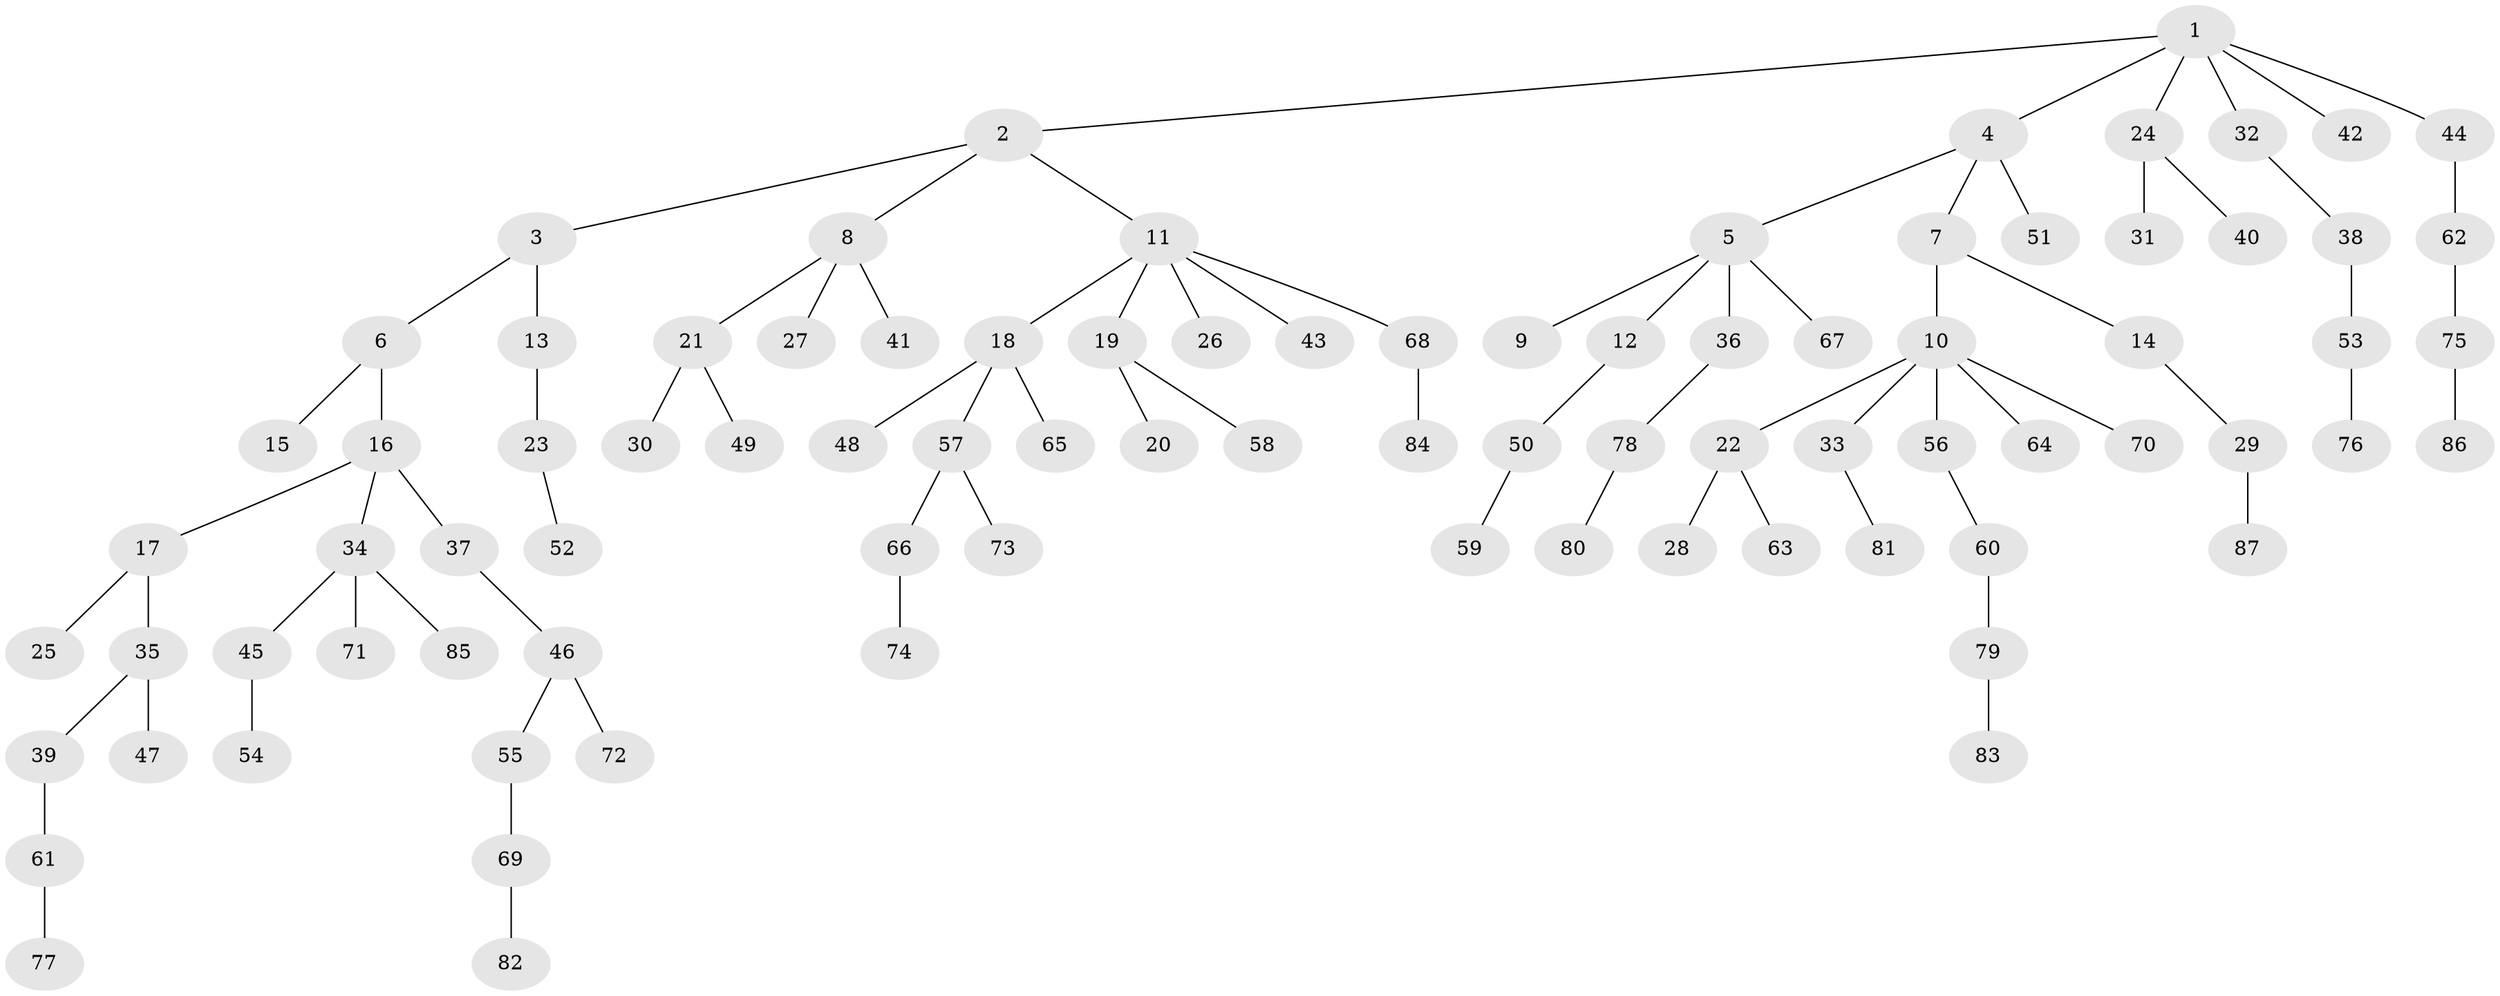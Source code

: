 // coarse degree distribution, {4: 0.05660377358490566, 3: 0.11320754716981132, 2: 0.33962264150943394, 1: 0.4339622641509434, 5: 0.05660377358490566}
// Generated by graph-tools (version 1.1) at 2025/37/03/04/25 23:37:18]
// undirected, 87 vertices, 86 edges
graph export_dot {
  node [color=gray90,style=filled];
  1;
  2;
  3;
  4;
  5;
  6;
  7;
  8;
  9;
  10;
  11;
  12;
  13;
  14;
  15;
  16;
  17;
  18;
  19;
  20;
  21;
  22;
  23;
  24;
  25;
  26;
  27;
  28;
  29;
  30;
  31;
  32;
  33;
  34;
  35;
  36;
  37;
  38;
  39;
  40;
  41;
  42;
  43;
  44;
  45;
  46;
  47;
  48;
  49;
  50;
  51;
  52;
  53;
  54;
  55;
  56;
  57;
  58;
  59;
  60;
  61;
  62;
  63;
  64;
  65;
  66;
  67;
  68;
  69;
  70;
  71;
  72;
  73;
  74;
  75;
  76;
  77;
  78;
  79;
  80;
  81;
  82;
  83;
  84;
  85;
  86;
  87;
  1 -- 2;
  1 -- 4;
  1 -- 24;
  1 -- 32;
  1 -- 42;
  1 -- 44;
  2 -- 3;
  2 -- 8;
  2 -- 11;
  3 -- 6;
  3 -- 13;
  4 -- 5;
  4 -- 7;
  4 -- 51;
  5 -- 9;
  5 -- 12;
  5 -- 36;
  5 -- 67;
  6 -- 15;
  6 -- 16;
  7 -- 10;
  7 -- 14;
  8 -- 21;
  8 -- 27;
  8 -- 41;
  10 -- 22;
  10 -- 33;
  10 -- 56;
  10 -- 64;
  10 -- 70;
  11 -- 18;
  11 -- 19;
  11 -- 26;
  11 -- 43;
  11 -- 68;
  12 -- 50;
  13 -- 23;
  14 -- 29;
  16 -- 17;
  16 -- 34;
  16 -- 37;
  17 -- 25;
  17 -- 35;
  18 -- 48;
  18 -- 57;
  18 -- 65;
  19 -- 20;
  19 -- 58;
  21 -- 30;
  21 -- 49;
  22 -- 28;
  22 -- 63;
  23 -- 52;
  24 -- 31;
  24 -- 40;
  29 -- 87;
  32 -- 38;
  33 -- 81;
  34 -- 45;
  34 -- 71;
  34 -- 85;
  35 -- 39;
  35 -- 47;
  36 -- 78;
  37 -- 46;
  38 -- 53;
  39 -- 61;
  44 -- 62;
  45 -- 54;
  46 -- 55;
  46 -- 72;
  50 -- 59;
  53 -- 76;
  55 -- 69;
  56 -- 60;
  57 -- 66;
  57 -- 73;
  60 -- 79;
  61 -- 77;
  62 -- 75;
  66 -- 74;
  68 -- 84;
  69 -- 82;
  75 -- 86;
  78 -- 80;
  79 -- 83;
}
